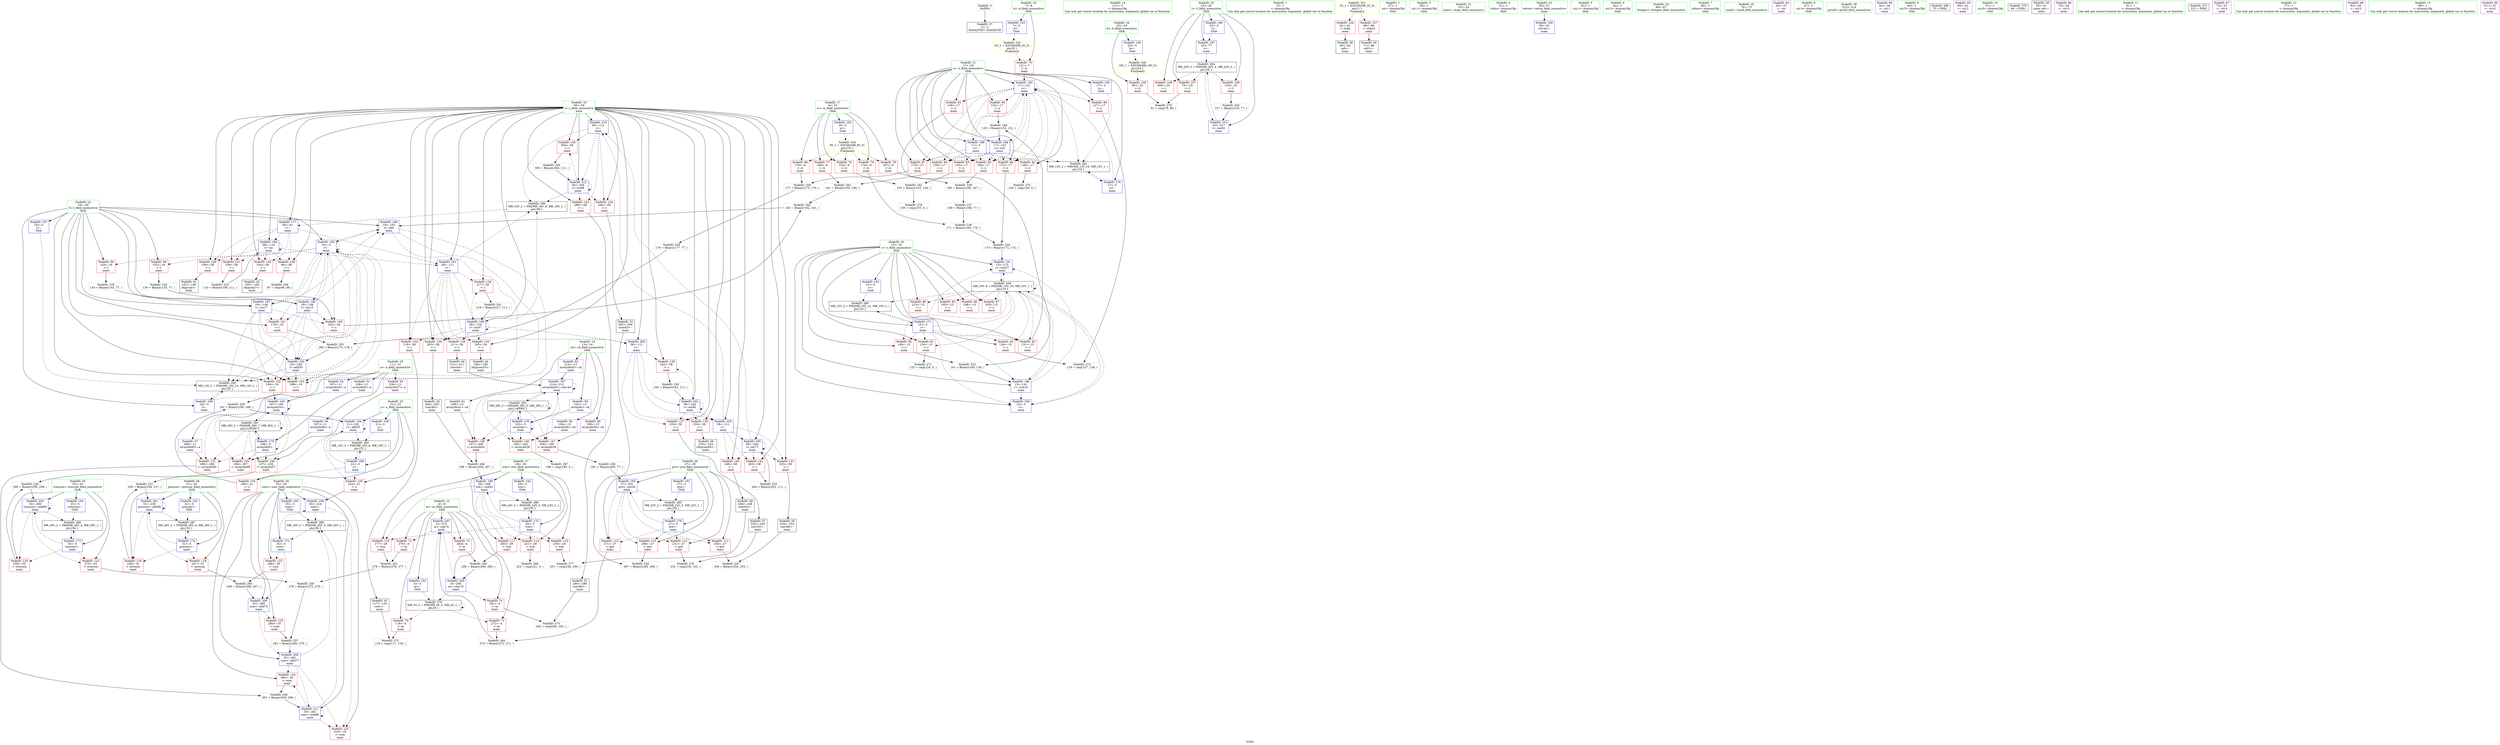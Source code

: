 digraph "SVFG" {
	label="SVFG";

	Node0x5568df59e910 [shape=record,color=grey,label="{NodeID: 0\nNullPtr}"];
	Node0x5568df59e910 -> Node0x5568df588a80[style=solid];
	Node0x5568df5befe0 [shape=record,color=grey,label="{NodeID: 263\n161 = Binary(159, 160, )\n}"];
	Node0x5568df5befe0 -> Node0x5568df5bee60[style=solid];
	Node0x5568df5b8480 [shape=record,color=blue,label="{NodeID: 180\n58\<--110\ni\<--inc\nmain\n}"];
	Node0x5568df5b8480 -> Node0x5568df5b57a0[style=dashed];
	Node0x5568df5b8480 -> Node0x5568df5b5870[style=dashed];
	Node0x5568df5b8480 -> Node0x5568df5b5940[style=dashed];
	Node0x5568df5b8480 -> Node0x5568df5b5a10[style=dashed];
	Node0x5568df5b8480 -> Node0x5568df5b8480[style=dashed];
	Node0x5568df5b8480 -> Node0x5568df5b8550[style=dashed];
	Node0x5568df5afb40 [shape=record,color=red,label="{NodeID: 97\n175\<--17\n\<--x\nmain\n}"];
	Node0x5568df5afb40 -> Node0x5568df5be860[style=solid];
	Node0x5568df586d10 [shape=record,color=green,label="{NodeID: 14\n111\<--1\n\<--dummyObj\nCan only get source location for instruction, argument, global var or function.}"];
	Node0x5568df5b4850 [shape=record,color=grey,label="{NodeID: 277\n251 = cmp(249, 250, )\n}"];
	Node0x5568df5b2f20 [shape=record,color=blue,label="{NodeID: 194\n21\<--191\ns\<--add35\nmain\n}"];
	Node0x5568df5b2f20 -> Node0x5568df5b00f0[style=dashed];
	Node0x5568df5b2f20 -> Node0x5568df5b01c0[style=dashed];
	Node0x5568df5b2f20 -> Node0x5568df5b2f20[style=dashed];
	Node0x5568df5b2f20 -> Node0x5568df5cd6f0[style=dashed];
	Node0x5568df5b06a0 [shape=record,color=red,label="{NodeID: 111\n255\<--27\n\<--pre\nmain\n}"];
	Node0x5568df5b06a0 -> Node0x5568df5bd7e0[style=solid];
	Node0x5568df584af0 [shape=record,color=green,label="{NodeID: 28\n31\<--32\npresum\<--presum_field_insensitive\nGlob }"];
	Node0x5568df584af0 -> Node0x5568df5b4f80[style=solid];
	Node0x5568df584af0 -> Node0x5568df5b5050[style=solid];
	Node0x5568df584af0 -> Node0x5568df5b7620[style=solid];
	Node0x5568df584af0 -> Node0x5568df5b7fa0[style=solid];
	Node0x5568df584af0 -> Node0x5568df5b34d0[style=solid];
	Node0x5568df5cfef0 [shape=record,color=black,label="{NodeID: 291\nMR_36V_2 = PHI(MR_36V_7, MR_36V_1, )\npts\{120000 \}\n}"];
	Node0x5568df5cfef0 -> Node0x5568df5b68b0[style=dashed];
	Node0x5568df5cfef0 -> Node0x5568df5b6980[style=dashed];
	Node0x5568df5cfef0 -> Node0x5568df5b6a50[style=dashed];
	Node0x5568df5cfef0 -> Node0x5568df5b83b0[style=dashed];
	Node0x5568df5cfef0 -> Node0x5568df5b2e50[style=dashed];
	Node0x5568df5cfef0 -> Node0x5568df5cfef0[style=dashed];
	Node0x5568df5b3a80 [shape=record,color=blue,label="{NodeID: 208\n35\<--281\nsum\<--add77\nmain\n}"];
	Node0x5568df5b3a80 -> Node0x5568df5b5460[style=dashed];
	Node0x5568df5b3a80 -> Node0x5568df5b5530[style=dashed];
	Node0x5568df5b3a80 -> Node0x5568df5b3cf0[style=dashed];
	Node0x5568df5b3a80 -> Node0x5568df5cf4f0[style=dashed];
	Node0x5568df5b5530 [shape=record,color=red,label="{NodeID: 125\n310\<--35\n\<--sum\nmain\n}"];
	Node0x5568df5af590 [shape=record,color=black,label="{NodeID: 42\n105\<--104\nidxprom7\<--\nmain\n}"];
	Node0x5568df5b6090 [shape=record,color=red,label="{NodeID: 139\n242\<--58\n\<--i\nmain\n}"];
	Node0x5568df5b6090 -> Node0x5568df5bdc60[style=solid];
	Node0x5568df5b0d00 [shape=record,color=purple,label="{NodeID: 56\n257\<--11\narrayidx68\<--a\nmain\n}"];
	Node0x5568df5b0d00 -> Node0x5568df5b6980[style=solid];
	Node0x5568df5bc760 [shape=record,color=grey,label="{NodeID: 236\n171 = Binary(169, 170, )\n}"];
	Node0x5568df5bc760 -> Node0x5568df5bc460[style=solid];
	Node0x5568df5b6c20 [shape=record,color=blue,label="{NodeID: 153\n7\<--5\nd\<--\nGlob }"];
	Node0x5568df5b6c20 -> Node0x5568df5ddb00[style=dashed];
	Node0x5568df5b1860 [shape=record,color=red,label="{NodeID: 70\n118\<--4\n\<--m\nmain\n}"];
	Node0x5568df5b1860 -> Node0x5568df5b40d0[style=solid];
	Node0x5568df5ddb00 [shape=record,color=yellow,style=double,label="{NodeID: 333\n6V_1 = ENCHI(MR_6V_0)\npts\{8 \}\nFun[main]}"];
	Node0x5568df5ddb00 -> Node0x5568df5b1c70[style=dashed];
	Node0x5568df5bdc60 [shape=record,color=grey,label="{NodeID: 250\n243 = Binary(242, 111, )\n}"];
	Node0x5568df5bdc60 -> Node0x5568df5b35a0[style=solid];
	Node0x5568df5b79f0 [shape=record,color=blue,label="{NodeID: 167\n25\<--77\nt\<--\nmain\n}"];
	Node0x5568df5b79f0 -> Node0x5568df5cdbf0[style=dashed];
	Node0x5568df5b23c0 [shape=record,color=red,label="{NodeID: 84\n140\<--15\n\<--r\nmain\n}"];
	Node0x5568df5b23c0 -> Node0x5568df5bc2e0[style=solid];
	Node0x5568df5a45b0 [shape=record,color=green,label="{NodeID: 1\n5\<--1\n\<--dummyObj\nCan only get source location for instruction, argument, global var or function.}"];
	Node0x5568df5bf160 [shape=record,color=grey,label="{NodeID: 264\n273 = Binary(272, 271, )\n}"];
	Node0x5568df5bf160 -> Node0x5568df5b39b0[style=solid];
	Node0x5568df5b8550 [shape=record,color=blue,label="{NodeID: 181\n58\<--111\ni\<--\nmain\n}"];
	Node0x5568df5b8550 -> Node0x5568df5b5ae0[style=dashed];
	Node0x5568df5b8550 -> Node0x5568df5b5bb0[style=dashed];
	Node0x5568df5b8550 -> Node0x5568df5b5c80[style=dashed];
	Node0x5568df5b8550 -> Node0x5568df5b5d50[style=dashed];
	Node0x5568df5b8550 -> Node0x5568df5b5e20[style=dashed];
	Node0x5568df5b8550 -> Node0x5568df5b3260[style=dashed];
	Node0x5568df5b8550 -> Node0x5568df5b3400[style=dashed];
	Node0x5568df5b8550 -> Node0x5568df5cf9f0[style=dashed];
	Node0x5568df5afc10 [shape=record,color=red,label="{NodeID: 98\n135\<--19\n\<--l\nmain\n}"];
	Node0x5568df5afc10 -> Node0x5568df5bd060[style=solid];
	Node0x5568df586e10 [shape=record,color=green,label="{NodeID: 15\n4\<--6\nm\<--m_field_insensitive\nGlob }"];
	Node0x5568df586e10 -> Node0x5568df5b1860[style=solid];
	Node0x5568df586e10 -> Node0x5568df5b1930[style=solid];
	Node0x5568df586e10 -> Node0x5568df5b1a00[style=solid];
	Node0x5568df586e10 -> Node0x5568df5b1ad0[style=solid];
	Node0x5568df586e10 -> Node0x5568df5b1ba0[style=solid];
	Node0x5568df586e10 -> Node0x5568df5b6b20[style=solid];
	Node0x5568df586e10 -> Node0x5568df5b39b0[style=solid];
	Node0x5568df586e10 -> Node0x5568df5b3b50[style=solid];
	Node0x5568df5b49d0 [shape=record,color=grey,label="{NodeID: 278\n156 = cmp(155, 5, )\n}"];
	Node0x5568df5b2ff0 [shape=record,color=blue,label="{NodeID: 195\n27\<--201\npre\<--sub39\nmain\n}"];
	Node0x5568df5b2ff0 -> Node0x5568df5b05d0[style=dashed];
	Node0x5568df5b2ff0 -> Node0x5568df5b06a0[style=dashed];
	Node0x5568df5b2ff0 -> Node0x5568df5b0770[style=dashed];
	Node0x5568df5b2ff0 -> Node0x5568df5b0840[style=dashed];
	Node0x5568df5b2ff0 -> Node0x5568df5ce0f0[style=dashed];
	Node0x5568df5b0770 [shape=record,color=red,label="{NodeID: 112\n271\<--27\n\<--pre\nmain\n}"];
	Node0x5568df5b0770 -> Node0x5568df5bf160[style=solid];
	Node0x5568df584bf0 [shape=record,color=green,label="{NodeID: 29\n33\<--34\ntrmsum\<--trmsum_field_insensitive\nGlob }"];
	Node0x5568df584bf0 -> Node0x5568df5b5120[style=solid];
	Node0x5568df584bf0 -> Node0x5568df5b51f0[style=solid];
	Node0x5568df584bf0 -> Node0x5568df5b7720[style=solid];
	Node0x5568df584bf0 -> Node0x5568df5b7ed0[style=solid];
	Node0x5568df584bf0 -> Node0x5568df5b3740[style=solid];
	Node0x5568df5d03f0 [shape=record,color=black,label="{NodeID: 292\nMR_38V_2 = PHI(MR_38V_5, MR_38V_1, )\npts\{140000 \}\n}"];
	Node0x5568df5d03f0 -> Node0x5568df5b6640[style=dashed];
	Node0x5568df5d03f0 -> Node0x5568df5b6710[style=dashed];
	Node0x5568df5d03f0 -> Node0x5568df5b67e0[style=dashed];
	Node0x5568df5d03f0 -> Node0x5568df5b82e0[style=dashed];
	Node0x5568df5d03f0 -> Node0x5568df5b3190[style=dashed];
	Node0x5568df5d03f0 -> Node0x5568df5d03f0[style=dashed];
	Node0x5568df5b3b50 [shape=record,color=blue,label="{NodeID: 209\n4\<--285\nm\<--rem78\nmain\n}"];
	Node0x5568df5b3b50 -> Node0x5568df5b1ba0[style=dashed];
	Node0x5568df5b3b50 -> Node0x5568df5cc700[style=dashed];
	Node0x5568df5b5600 [shape=record,color=red,label="{NodeID: 126\n62\<--41\n\<--stdin\nmain\n}"];
	Node0x5568df5b5600 -> Node0x5568df588c50[style=solid];
	Node0x5568df5af660 [shape=record,color=black,label="{NodeID: 43\n117\<--116\nconv\<--\nmain\n}"];
	Node0x5568df5af660 -> Node0x5568df5b40d0[style=solid];
	Node0x5568df5b6160 [shape=record,color=red,label="{NodeID: 140\n248\<--58\n\<--i\nmain\n}"];
	Node0x5568df5b6160 -> Node0x5568df587660[style=solid];
	Node0x5568df5b0dd0 [shape=record,color=purple,label="{NodeID: 57\n298\<--11\narrayidx85\<--a\nmain\n}"];
	Node0x5568df5b0dd0 -> Node0x5568df5b6a50[style=solid];
	Node0x5568df5bc8e0 [shape=record,color=grey,label="{NodeID: 237\n169 = Binary(168, 77, )\n}"];
	Node0x5568df5bc8e0 -> Node0x5568df5bc760[style=solid];
	Node0x5568df5b6d20 [shape=record,color=blue,label="{NodeID: 154\n9\<--5\nw\<--\nGlob }"];
	Node0x5568df5b6d20 -> Node0x5568df5ddbe0[style=dashed];
	Node0x5568df5b1930 [shape=record,color=red,label="{NodeID: 71\n272\<--4\n\<--m\nmain\n}"];
	Node0x5568df5b1930 -> Node0x5568df5bf160[style=solid];
	Node0x5568df5ddbe0 [shape=record,color=yellow,style=double,label="{NodeID: 334\n8V_1 = ENCHI(MR_8V_0)\npts\{10 \}\nFun[main]}"];
	Node0x5568df5ddbe0 -> Node0x5568df5b1d40[style=dashed];
	Node0x5568df5ddbe0 -> Node0x5568df5b1e10[style=dashed];
	Node0x5568df5ddbe0 -> Node0x5568df5b1ee0[style=dashed];
	Node0x5568df5ddbe0 -> Node0x5568df5b1fb0[style=dashed];
	Node0x5568df5ddbe0 -> Node0x5568df5b2080[style=dashed];
	Node0x5568df5bdde0 [shape=record,color=grey,label="{NodeID: 251\n239 = Binary(238, 237, )\n}"];
	Node0x5568df5bdde0 -> Node0x5568df5b34d0[style=solid];
	Node0x5568df5b7ac0 [shape=record,color=blue,label="{NodeID: 168\n21\<--5\ns\<--\nmain\n}"];
	Node0x5568df5b7ac0 -> Node0x5568df5b00f0[style=dashed];
	Node0x5568df5b7ac0 -> Node0x5568df5b01c0[style=dashed];
	Node0x5568df5b7ac0 -> Node0x5568df5b2f20[style=dashed];
	Node0x5568df5b7ac0 -> Node0x5568df5cd6f0[style=dashed];
	Node0x5568df5b2490 [shape=record,color=red,label="{NodeID: 85\n193\<--15\n\<--r\nmain\n}"];
	Node0x5568df5874a0 [shape=record,color=green,label="{NodeID: 2\n37\<--1\n.str\<--dummyObj\nGlob }"];
	Node0x5568df5bf2e0 [shape=record,color=grey,label="{NodeID: 265\n269 = Binary(268, 267, )\n}"];
	Node0x5568df5bf2e0 -> Node0x5568df5b38e0[style=solid];
	Node0x5568df5b8620 [shape=record,color=blue,label="{NodeID: 182\n17\<--121\nx\<--\nmain\n}"];
	Node0x5568df5b8620 -> Node0x5568df5b27d0[style=dashed];
	Node0x5568df5b8620 -> Node0x5568df5b28a0[style=dashed];
	Node0x5568df5b8620 -> Node0x5568df5b2970[style=dashed];
	Node0x5568df5b8620 -> Node0x5568df5b2a40[style=dashed];
	Node0x5568df5b8620 -> Node0x5568df5b2b10[style=dashed];
	Node0x5568df5b8620 -> Node0x5568df5b2be0[style=dashed];
	Node0x5568df5b8620 -> Node0x5568df5b2cb0[style=dashed];
	Node0x5568df5b8620 -> Node0x5568df5afa70[style=dashed];
	Node0x5568df5b8620 -> Node0x5568df5afb40[style=dashed];
	Node0x5568df5b8620 -> Node0x5568df5b8620[style=dashed];
	Node0x5568df5b8620 -> Node0x5568df5b87c0[style=dashed];
	Node0x5568df5b8620 -> Node0x5568df5b8b00[style=dashed];
	Node0x5568df5b8620 -> Node0x5568df5cccf0[style=dashed];
	Node0x5568df5afce0 [shape=record,color=red,label="{NodeID: 99\n143\<--19\n\<--l\nmain\n}"];
	Node0x5568df5afce0 -> Node0x5568df5bc5e0[style=solid];
	Node0x5568df584410 [shape=record,color=green,label="{NodeID: 16\n7\<--8\nd\<--d_field_insensitive\nGlob }"];
	Node0x5568df584410 -> Node0x5568df5b1c70[style=solid];
	Node0x5568df584410 -> Node0x5568df5b6c20[style=solid];
	Node0x5568df5cc700 [shape=record,color=black,label="{NodeID: 279\nMR_4V_2 = PHI(MR_4V_3, MR_4V_1, )\npts\{6 \}\n}"];
	Node0x5568df5cc700 -> Node0x5568df5b1860[style=dashed];
	Node0x5568df5cc700 -> Node0x5568df5b1930[style=dashed];
	Node0x5568df5cc700 -> Node0x5568df5b39b0[style=dashed];
	Node0x5568df5cc700 -> Node0x5568df5cc700[style=dashed];
	Node0x5568df5b30c0 [shape=record,color=blue,label="{NodeID: 196\n29\<--208\ntrm\<--sub42\nmain\n}"];
	Node0x5568df5b30c0 -> Node0x5568df5b0910[style=dashed];
	Node0x5568df5b30c0 -> Node0x5568df5b09e0[style=dashed];
	Node0x5568df5b30c0 -> Node0x5568df5b4de0[style=dashed];
	Node0x5568df5b30c0 -> Node0x5568df5b4eb0[style=dashed];
	Node0x5568df5b30c0 -> Node0x5568df5ce5f0[style=dashed];
	Node0x5568df5b0840 [shape=record,color=red,label="{NodeID: 113\n296\<--27\n\<--pre\nmain\n}"];
	Node0x5568df5b0840 -> Node0x5568df5bcd60[style=solid];
	Node0x5568df584cf0 [shape=record,color=green,label="{NodeID: 30\n35\<--36\nsum\<--sum_field_insensitive\nGlob }"];
	Node0x5568df584cf0 -> Node0x5568df5b52c0[style=solid];
	Node0x5568df584cf0 -> Node0x5568df5b5390[style=solid];
	Node0x5568df584cf0 -> Node0x5568df5b5460[style=solid];
	Node0x5568df584cf0 -> Node0x5568df5b5530[style=solid];
	Node0x5568df584cf0 -> Node0x5568df5b7820[style=solid];
	Node0x5568df584cf0 -> Node0x5568df5b7e00[style=solid];
	Node0x5568df584cf0 -> Node0x5568df5b3330[style=solid];
	Node0x5568df584cf0 -> Node0x5568df5b38e0[style=solid];
	Node0x5568df584cf0 -> Node0x5568df5b3a80[style=solid];
	Node0x5568df584cf0 -> Node0x5568df5b3cf0[style=solid];
	Node0x5568df5b3c20 [shape=record,color=blue,label="{NodeID: 210\n58\<--111\ni\<--\nmain\n}"];
	Node0x5568df5b3c20 -> Node0x5568df5b63d0[style=dashed];
	Node0x5568df5b3c20 -> Node0x5568df5b64a0[style=dashed];
	Node0x5568df5b3c20 -> Node0x5568df5b6570[style=dashed];
	Node0x5568df5b3c20 -> Node0x5568df5bae90[style=dashed];
	Node0x5568df5b3c20 -> Node0x5568df5cf9f0[style=dashed];
	Node0x5568df5b56d0 [shape=record,color=red,label="{NodeID: 127\n68\<--46\n\<--stdout\nmain\n}"];
	Node0x5568df5b56d0 -> Node0x5568df5af3f0[style=solid];
	Node0x5568df5af730 [shape=record,color=black,label="{NodeID: 44\n186\<--185\nidxprom33\<--\nmain\n}"];
	Node0x5568df5b6230 [shape=record,color=red,label="{NodeID: 141\n253\<--58\n\<--i\nmain\n}"];
	Node0x5568df5b6230 -> Node0x5568df587730[style=solid];
	Node0x5568df5b0ea0 [shape=record,color=purple,label="{NodeID: 58\n102\<--13\narrayidx\<--ck\nmain\n}"];
	Node0x5568df5b0ea0 -> Node0x5568df5b82e0[style=solid];
	Node0x5568df5bca60 [shape=record,color=grey,label="{NodeID: 238\n168 = Binary(166, 167, )\n}"];
	Node0x5568df5bca60 -> Node0x5568df5bc8e0[style=solid];
	Node0x5568df5b6e20 [shape=record,color=blue,label="{NodeID: 155\n15\<--5\nr\<--\nGlob }"];
	Node0x5568df5b6e20 -> Node0x5568df5cc7f0[style=dashed];
	Node0x5568df5b1a00 [shape=record,color=red,label="{NodeID: 72\n276\<--4\n\<--m\nmain\n}"];
	Node0x5568df5b1a00 -> Node0x5568df5bece0[style=solid];
	Node0x5568df5bdf60 [shape=record,color=grey,label="{NodeID: 252\n155 = Binary(153, 154, )\n}"];
	Node0x5568df5bdf60 -> Node0x5568df5b49d0[style=solid];
	Node0x5568df5b7b90 [shape=record,color=blue,label="{NodeID: 169\n19\<--5\nl\<--\nmain\n}"];
	Node0x5568df5b7b90 -> Node0x5568df5b86f0[style=dashed];
	Node0x5568df5b7b90 -> Node0x5568df5cd1f0[style=dashed];
	Node0x5568df5b2560 [shape=record,color=red,label="{NodeID: 86\n198\<--15\n\<--r\nmain\n}"];
	Node0x5568df587380 [shape=record,color=green,label="{NodeID: 3\n39\<--1\n.str.1\<--dummyObj\nGlob }"];
	Node0x5568df5bf460 [shape=record,color=grey,label="{NodeID: 266\n208 = Binary(204, 207, )\n}"];
	Node0x5568df5bf460 -> Node0x5568df5b30c0[style=solid];
	Node0x5568df5b86f0 [shape=record,color=blue,label="{NodeID: 183\n19\<--5\nl\<--\nmain\n}"];
	Node0x5568df5b86f0 -> Node0x5568df5afc10[style=dashed];
	Node0x5568df5b86f0 -> Node0x5568df5afce0[style=dashed];
	Node0x5568df5b86f0 -> Node0x5568df5afdb0[style=dashed];
	Node0x5568df5b86f0 -> Node0x5568df5afe80[style=dashed];
	Node0x5568df5b86f0 -> Node0x5568df5aff50[style=dashed];
	Node0x5568df5b86f0 -> Node0x5568df5b0020[style=dashed];
	Node0x5568df5b86f0 -> Node0x5568df5b86f0[style=dashed];
	Node0x5568df5b86f0 -> Node0x5568df5b8890[style=dashed];
	Node0x5568df5b86f0 -> Node0x5568df5b8a30[style=dashed];
	Node0x5568df5b86f0 -> Node0x5568df5b8ca0[style=dashed];
	Node0x5568df5b86f0 -> Node0x5568df5b2d80[style=dashed];
	Node0x5568df5b86f0 -> Node0x5568df5cd1f0[style=dashed];
	Node0x5568df5afdb0 [shape=record,color=red,label="{NodeID: 100\n162\<--19\n\<--l\nmain\n}"];
	Node0x5568df5afdb0 -> Node0x5568df5bee60[style=solid];
	Node0x5568df584510 [shape=record,color=green,label="{NodeID: 17\n9\<--10\nw\<--w_field_insensitive\nGlob }"];
	Node0x5568df584510 -> Node0x5568df5b1d40[style=solid];
	Node0x5568df584510 -> Node0x5568df5b1e10[style=solid];
	Node0x5568df584510 -> Node0x5568df5b1ee0[style=solid];
	Node0x5568df584510 -> Node0x5568df5b1fb0[style=solid];
	Node0x5568df584510 -> Node0x5568df5b2080[style=solid];
	Node0x5568df584510 -> Node0x5568df5b6d20[style=solid];
	Node0x5568df5cc7f0 [shape=record,color=black,label="{NodeID: 280\nMR_10V_2 = PHI(MR_10V_12, MR_10V_1, )\npts\{16 \}\n}"];
	Node0x5568df5cc7f0 -> Node0x5568df5b7d30[style=dashed];
	Node0x5568df5b3190 [shape=record,color=blue,label="{NodeID: 197\n214\<--212\narrayidx45\<--conv44\nmain\n}"];
	Node0x5568df5b3190 -> Node0x5568df5b6640[style=dashed];
	Node0x5568df5b3190 -> Node0x5568df5b6710[style=dashed];
	Node0x5568df5b3190 -> Node0x5568df5b67e0[style=dashed];
	Node0x5568df5b3190 -> Node0x5568df5b3190[style=dashed];
	Node0x5568df5b3190 -> Node0x5568df5d03f0[style=dashed];
	Node0x5568df5b0910 [shape=record,color=red,label="{NodeID: 114\n221\<--29\n\<--trm\nmain\n}"];
	Node0x5568df5b0910 -> Node0x5568df5bf760[style=solid];
	Node0x5568df584df0 [shape=record,color=green,label="{NodeID: 31\n53\<--54\nmain\<--main_field_insensitive\n}"];
	Node0x5568df5b3cf0 [shape=record,color=blue,label="{NodeID: 211\n35\<--301\nsum\<--add86\nmain\n}"];
	Node0x5568df5b3cf0 -> Node0x5568df5b5460[style=dashed];
	Node0x5568df5b3cf0 -> Node0x5568df5b5530[style=dashed];
	Node0x5568df5b3cf0 -> Node0x5568df5b3cf0[style=dashed];
	Node0x5568df5b3cf0 -> Node0x5568df5cf4f0[style=dashed];
	Node0x5568df5b57a0 [shape=record,color=red,label="{NodeID: 128\n96\<--58\n\<--i\nmain\n}"];
	Node0x5568df5b57a0 -> Node0x5568df5bf8e0[style=solid];
	Node0x5568df5af800 [shape=record,color=black,label="{NodeID: 45\n204\<--203\nconv40\<--\nmain\n}"];
	Node0x5568df5af800 -> Node0x5568df5bf460[style=solid];
	Node0x5568df5b6300 [shape=record,color=red,label="{NodeID: 142\n263\<--58\n\<--i\nmain\n}"];
	Node0x5568df5b6300 -> Node0x5568df5be0e0[style=solid];
	Node0x5568df5b0f70 [shape=record,color=purple,label="{NodeID: 59\n194\<--13\narrayidx36\<--ck\nmain\n}"];
	Node0x5568df5b0f70 -> Node0x5568df5b6640[style=solid];
	Node0x5568df5bcbe0 [shape=record,color=grey,label="{NodeID: 239\n191 = Binary(190, 189, )\n}"];
	Node0x5568df5bcbe0 -> Node0x5568df5b2f20[style=solid];
	Node0x5568df5b6f20 [shape=record,color=blue,label="{NodeID: 156\n17\<--5\nx\<--\nGlob }"];
	Node0x5568df5b6f20 -> Node0x5568df5cccf0[style=dashed];
	Node0x5568df5b1ad0 [shape=record,color=red,label="{NodeID: 73\n284\<--4\n\<--m\nmain\n}"];
	Node0x5568df5b1ad0 -> Node0x5568df5beb60[style=solid];
	Node0x5568df5be0e0 [shape=record,color=grey,label="{NodeID: 253\n264 = Binary(263, 111, )\n}"];
	Node0x5568df5be0e0 -> Node0x5568df5b3810[style=solid];
	Node0x5568df5b7c60 [shape=record,color=blue,label="{NodeID: 170\n17\<--5\nx\<--\nmain\n}"];
	Node0x5568df5b7c60 -> Node0x5568df5b8620[style=dashed];
	Node0x5568df5b7c60 -> Node0x5568df5cccf0[style=dashed];
	Node0x5568df5b2630 [shape=record,color=red,label="{NodeID: 87\n205\<--15\n\<--r\nmain\n}"];
	Node0x5568df586ac0 [shape=record,color=green,label="{NodeID: 4\n41\<--1\nstdin\<--dummyObj\nGlob }"];
	Node0x5568df5bf5e0 [shape=record,color=grey,label="{NodeID: 267\n196 = cmp(195, 5, )\n}"];
	Node0x5568df5b87c0 [shape=record,color=blue,label="{NodeID: 184\n17\<--133\nx\<--sub\nmain\n}"];
	Node0x5568df5b87c0 -> Node0x5568df5b2a40[style=dashed];
	Node0x5568df5b87c0 -> Node0x5568df5b2b10[style=dashed];
	Node0x5568df5b87c0 -> Node0x5568df5b2be0[style=dashed];
	Node0x5568df5b87c0 -> Node0x5568df5b2cb0[style=dashed];
	Node0x5568df5b87c0 -> Node0x5568df5afa70[style=dashed];
	Node0x5568df5b87c0 -> Node0x5568df5afb40[style=dashed];
	Node0x5568df5b87c0 -> Node0x5568df5b8620[style=dashed];
	Node0x5568df5b87c0 -> Node0x5568df5cccf0[style=dashed];
	Node0x5568df5afe80 [shape=record,color=red,label="{NodeID: 101\n179\<--19\n\<--l\nmain\n}"];
	Node0x5568df5afe80 -> Node0x5568df5be3e0[style=solid];
	Node0x5568df584610 [shape=record,color=green,label="{NodeID: 18\n11\<--12\na\<--a_field_insensitive\nGlob }"];
	Node0x5568df584610 -> Node0x5568df5b0a90[style=solid];
	Node0x5568df584610 -> Node0x5568df5b0b60[style=solid];
	Node0x5568df584610 -> Node0x5568df5b0c30[style=solid];
	Node0x5568df584610 -> Node0x5568df5b0d00[style=solid];
	Node0x5568df584610 -> Node0x5568df5b0dd0[style=solid];
	Node0x5568df5cccf0 [shape=record,color=black,label="{NodeID: 281\nMR_12V_2 = PHI(MR_12V_10, MR_12V_1, )\npts\{18 \}\n}"];
	Node0x5568df5cccf0 -> Node0x5568df5b7c60[style=dashed];
	Node0x5568df5b3260 [shape=record,color=blue,label="{NodeID: 198\n58\<--218\ni\<--inc47\nmain\n}"];
	Node0x5568df5b3260 -> Node0x5568df5b5ae0[style=dashed];
	Node0x5568df5b3260 -> Node0x5568df5b5bb0[style=dashed];
	Node0x5568df5b3260 -> Node0x5568df5b5c80[style=dashed];
	Node0x5568df5b3260 -> Node0x5568df5b5d50[style=dashed];
	Node0x5568df5b3260 -> Node0x5568df5b5e20[style=dashed];
	Node0x5568df5b3260 -> Node0x5568df5b3260[style=dashed];
	Node0x5568df5b3260 -> Node0x5568df5b3400[style=dashed];
	Node0x5568df5b3260 -> Node0x5568df5cf9f0[style=dashed];
	Node0x5568df5b09e0 [shape=record,color=red,label="{NodeID: 115\n250\<--29\n\<--trm\nmain\n}"];
	Node0x5568df5b09e0 -> Node0x5568df5b4850[style=solid];
	Node0x5568df588620 [shape=record,color=green,label="{NodeID: 32\n56\<--57\nretval\<--retval_field_insensitive\nmain\n}"];
	Node0x5568df588620 -> Node0x5568df5b7920[style=solid];
	Node0x5568df5bae90 [shape=record,color=blue,label="{NodeID: 212\n58\<--305\ni\<--inc88\nmain\n}"];
	Node0x5568df5bae90 -> Node0x5568df5b63d0[style=dashed];
	Node0x5568df5bae90 -> Node0x5568df5b64a0[style=dashed];
	Node0x5568df5bae90 -> Node0x5568df5b6570[style=dashed];
	Node0x5568df5bae90 -> Node0x5568df5bae90[style=dashed];
	Node0x5568df5bae90 -> Node0x5568df5cf9f0[style=dashed];
	Node0x5568df5b5870 [shape=record,color=red,label="{NodeID: 129\n100\<--58\n\<--i\nmain\n}"];
	Node0x5568df5b5870 -> Node0x5568df5af4c0[style=solid];
	Node0x5568df5af8d0 [shape=record,color=black,label="{NodeID: 46\n212\<--211\nconv44\<--\nmain\n}"];
	Node0x5568df5af8d0 -> Node0x5568df5b3190[style=solid];
	Node0x5568df5b63d0 [shape=record,color=red,label="{NodeID: 143\n289\<--58\n\<--i\nmain\n}"];
	Node0x5568df5b63d0 -> Node0x5568df587800[style=solid];
	Node0x5568df5b1040 [shape=record,color=purple,label="{NodeID: 60\n199\<--13\narrayidx38\<--ck\nmain\n}"];
	Node0x5568df5b1040 -> Node0x5568df5b6710[style=solid];
	Node0x5568df5bcd60 [shape=record,color=grey,label="{NodeID: 240\n297 = Binary(295, 296, )\n}"];
	Node0x5568df5b7020 [shape=record,color=blue,label="{NodeID: 157\n19\<--5\nl\<--\nGlob }"];
	Node0x5568df5b7020 -> Node0x5568df5cd1f0[style=dashed];
	Node0x5568df5b1ba0 [shape=record,color=red,label="{NodeID: 74\n291\<--4\n\<--m\nmain\n}"];
	Node0x5568df5b1ba0 -> Node0x5568df5b4250[style=solid];
	Node0x5568df5be260 [shape=record,color=grey,label="{NodeID: 254\n317 = Binary(316, 77, )\n}"];
	Node0x5568df5be260 -> Node0x5568df5baf60[style=solid];
	Node0x5568df5b7d30 [shape=record,color=blue,label="{NodeID: 171\n15\<--5\nr\<--\nmain\n}"];
	Node0x5568df5b7d30 -> Node0x5568df5b2150[style=dashed];
	Node0x5568df5b7d30 -> Node0x5568df5b2220[style=dashed];
	Node0x5568df5b7d30 -> Node0x5568df5b22f0[style=dashed];
	Node0x5568df5b7d30 -> Node0x5568df5b23c0[style=dashed];
	Node0x5568df5b7d30 -> Node0x5568df5b8960[style=dashed];
	Node0x5568df5b7d30 -> Node0x5568df5b8bd0[style=dashed];
	Node0x5568df5b7d30 -> Node0x5568df5b8d70[style=dashed];
	Node0x5568df5b7d30 -> Node0x5568df5cc7f0[style=dashed];
	Node0x5568df5b7d30 -> Node0x5568df5cc4e0[style=dashed];
	Node0x5568df5b2700 [shape=record,color=red,label="{NodeID: 88\n213\<--15\n\<--r\nmain\n}"];
	Node0x5568df5aeb10 [shape=record,color=green,label="{NodeID: 5\n42\<--1\n.str.2\<--dummyObj\nGlob }"];
	Node0x5568df5bf760 [shape=record,color=grey,label="{NodeID: 268\n222 = cmp(221, 5, )\n}"];
	Node0x5568df5b8890 [shape=record,color=blue,label="{NodeID: 185\n19\<--136\nl\<--inc15\nmain\n}"];
	Node0x5568df5b8890 -> Node0x5568df5afdb0[style=dashed];
	Node0x5568df5b8890 -> Node0x5568df5afe80[style=dashed];
	Node0x5568df5b8890 -> Node0x5568df5aff50[style=dashed];
	Node0x5568df5b8890 -> Node0x5568df5b0020[style=dashed];
	Node0x5568df5b8890 -> Node0x5568df5b86f0[style=dashed];
	Node0x5568df5b8890 -> Node0x5568df5b8ca0[style=dashed];
	Node0x5568df5b8890 -> Node0x5568df5b2d80[style=dashed];
	Node0x5568df5b8890 -> Node0x5568df5cd1f0[style=dashed];
	Node0x5568df5aff50 [shape=record,color=red,label="{NodeID: 102\n184\<--19\n\<--l\nmain\n}"];
	Node0x5568df5aff50 -> Node0x5568df5b2e50[style=solid];
	Node0x5568df584710 [shape=record,color=green,label="{NodeID: 19\n13\<--14\nck\<--ck_field_insensitive\nGlob }"];
	Node0x5568df584710 -> Node0x5568df5b0ea0[style=solid];
	Node0x5568df584710 -> Node0x5568df5b0f70[style=solid];
	Node0x5568df584710 -> Node0x5568df5b1040[style=solid];
	Node0x5568df584710 -> Node0x5568df5b1110[style=solid];
	Node0x5568df584710 -> Node0x5568df5b11e0[style=solid];
	Node0x5568df5cd1f0 [shape=record,color=black,label="{NodeID: 282\nMR_14V_2 = PHI(MR_14V_14, MR_14V_1, )\npts\{20 \}\n}"];
	Node0x5568df5cd1f0 -> Node0x5568df5b7b90[style=dashed];
	Node0x5568df5b3330 [shape=record,color=blue,label="{NodeID: 199\n35\<--224\nsum\<--\nmain\n}"];
	Node0x5568df5b3330 -> Node0x5568df5b5530[style=dashed];
	Node0x5568df5b3330 -> Node0x5568df5cf4f0[style=dashed];
	Node0x5568df5b4de0 [shape=record,color=red,label="{NodeID: 116\n277\<--29\n\<--trm\nmain\n}"];
	Node0x5568df5b4de0 -> Node0x5568df5bece0[style=solid];
	Node0x5568df5886b0 [shape=record,color=green,label="{NodeID: 33\n58\<--59\ni\<--i_field_insensitive\nmain\n}"];
	Node0x5568df5886b0 -> Node0x5568df5b57a0[style=solid];
	Node0x5568df5886b0 -> Node0x5568df5b5870[style=solid];
	Node0x5568df5886b0 -> Node0x5568df5b5940[style=solid];
	Node0x5568df5886b0 -> Node0x5568df5b5a10[style=solid];
	Node0x5568df5886b0 -> Node0x5568df5b5ae0[style=solid];
	Node0x5568df5886b0 -> Node0x5568df5b5bb0[style=solid];
	Node0x5568df5886b0 -> Node0x5568df5b5c80[style=solid];
	Node0x5568df5886b0 -> Node0x5568df5b5d50[style=solid];
	Node0x5568df5886b0 -> Node0x5568df5b5e20[style=solid];
	Node0x5568df5886b0 -> Node0x5568df5b5ef0[style=solid];
	Node0x5568df5886b0 -> Node0x5568df5b5fc0[style=solid];
	Node0x5568df5886b0 -> Node0x5568df5b6090[style=solid];
	Node0x5568df5886b0 -> Node0x5568df5b6160[style=solid];
	Node0x5568df5886b0 -> Node0x5568df5b6230[style=solid];
	Node0x5568df5886b0 -> Node0x5568df5b6300[style=solid];
	Node0x5568df5886b0 -> Node0x5568df5b63d0[style=solid];
	Node0x5568df5886b0 -> Node0x5568df5b64a0[style=solid];
	Node0x5568df5886b0 -> Node0x5568df5b6570[style=solid];
	Node0x5568df5886b0 -> Node0x5568df5b8210[style=solid];
	Node0x5568df5886b0 -> Node0x5568df5b8480[style=solid];
	Node0x5568df5886b0 -> Node0x5568df5b8550[style=solid];
	Node0x5568df5886b0 -> Node0x5568df5b3260[style=solid];
	Node0x5568df5886b0 -> Node0x5568df5b3400[style=solid];
	Node0x5568df5886b0 -> Node0x5568df5b35a0[style=solid];
	Node0x5568df5886b0 -> Node0x5568df5b3670[style=solid];
	Node0x5568df5886b0 -> Node0x5568df5b3810[style=solid];
	Node0x5568df5886b0 -> Node0x5568df5b3c20[style=solid];
	Node0x5568df5886b0 -> Node0x5568df5bae90[style=solid];
	Node0x5568df5baf60 [shape=record,color=blue,label="{NodeID: 213\n25\<--317\nt\<--inc93\nmain\n}"];
	Node0x5568df5baf60 -> Node0x5568df5cdbf0[style=dashed];
	Node0x5568df5b5940 [shape=record,color=red,label="{NodeID: 130\n104\<--58\n\<--i\nmain\n}"];
	Node0x5568df5b5940 -> Node0x5568df5af590[style=solid];
	Node0x5568df5af9a0 [shape=record,color=black,label="{NodeID: 47\n230\<--229\nconv53\<--\nmain\n}"];
	Node0x5568df5af9a0 -> Node0x5568df5b46d0[style=solid];
	Node0x5568df5b64a0 [shape=record,color=red,label="{NodeID: 144\n294\<--58\n\<--i\nmain\n}"];
	Node0x5568df5b64a0 -> Node0x5568df5878d0[style=solid];
	Node0x5568df5b1110 [shape=record,color=purple,label="{NodeID: 61\n206\<--13\narrayidx41\<--ck\nmain\n}"];
	Node0x5568df5b1110 -> Node0x5568df5b67e0[style=solid];
	Node0x5568df5bcee0 [shape=record,color=grey,label="{NodeID: 241\n218 = Binary(217, 111, )\n}"];
	Node0x5568df5bcee0 -> Node0x5568df5b3260[style=solid];
	Node0x5568df5b7120 [shape=record,color=blue,label="{NodeID: 158\n21\<--5\ns\<--\nGlob }"];
	Node0x5568df5b7120 -> Node0x5568df5cd6f0[style=dashed];
	Node0x5568df5b1c70 [shape=record,color=red,label="{NodeID: 75\n121\<--7\n\<--d\nmain\n}"];
	Node0x5568df5b1c70 -> Node0x5568df5b8620[style=solid];
	Node0x5568df5be3e0 [shape=record,color=grey,label="{NodeID: 255\n180 = Binary(179, 178, )\n}"];
	Node0x5568df5be3e0 -> Node0x5568df5b2d80[style=solid];
	Node0x5568df5b7e00 [shape=record,color=blue,label="{NodeID: 172\n35\<--5\nsum\<--\nmain\n}"];
	Node0x5568df5b7e00 -> Node0x5568df5b52c0[style=dashed];
	Node0x5568df5b7e00 -> Node0x5568df5b3330[style=dashed];
	Node0x5568df5b7e00 -> Node0x5568df5b38e0[style=dashed];
	Node0x5568df5b27d0 [shape=record,color=red,label="{NodeID: 89\n127\<--17\n\<--x\nmain\n}"];
	Node0x5568df5b27d0 -> Node0x5568df5b43d0[style=solid];
	Node0x5568df5aee10 [shape=record,color=green,label="{NodeID: 6\n44\<--1\n.str.3\<--dummyObj\nGlob }"];
	Node0x5568df5bf8e0 [shape=record,color=grey,label="{NodeID: 269\n97 = cmp(96, 98, )\n}"];
	Node0x5568df5b8960 [shape=record,color=blue,label="{NodeID: 186\n15\<--141\nr\<--sub16\nmain\n}"];
	Node0x5568df5b8960 -> Node0x5568df5b8bd0[style=dashed];
	Node0x5568df5b8960 -> Node0x5568df5b8d70[style=dashed];
	Node0x5568df5b8960 -> Node0x5568df5cc4e0[style=dashed];
	Node0x5568df5b0020 [shape=record,color=red,label="{NodeID: 103\n189\<--19\n\<--l\nmain\n}"];
	Node0x5568df5b0020 -> Node0x5568df5bcbe0[style=solid];
	Node0x5568df587cd0 [shape=record,color=green,label="{NodeID: 20\n15\<--16\nr\<--r_field_insensitive\nGlob }"];
	Node0x5568df587cd0 -> Node0x5568df5b2150[style=solid];
	Node0x5568df587cd0 -> Node0x5568df5b2220[style=solid];
	Node0x5568df587cd0 -> Node0x5568df5b22f0[style=solid];
	Node0x5568df587cd0 -> Node0x5568df5b23c0[style=solid];
	Node0x5568df587cd0 -> Node0x5568df5b2490[style=solid];
	Node0x5568df587cd0 -> Node0x5568df5b2560[style=solid];
	Node0x5568df587cd0 -> Node0x5568df5b2630[style=solid];
	Node0x5568df587cd0 -> Node0x5568df5b2700[style=solid];
	Node0x5568df587cd0 -> Node0x5568df5b6e20[style=solid];
	Node0x5568df587cd0 -> Node0x5568df5b7d30[style=solid];
	Node0x5568df587cd0 -> Node0x5568df5b8960[style=solid];
	Node0x5568df587cd0 -> Node0x5568df5b8bd0[style=solid];
	Node0x5568df587cd0 -> Node0x5568df5b8d70[style=solid];
	Node0x5568df5cd6f0 [shape=record,color=black,label="{NodeID: 283\nMR_16V_2 = PHI(MR_16V_6, MR_16V_1, )\npts\{22 \}\n}"];
	Node0x5568df5cd6f0 -> Node0x5568df5b7ac0[style=dashed];
	Node0x5568df5b3400 [shape=record,color=blue,label="{NodeID: 200\n58\<--111\ni\<--\nmain\n}"];
	Node0x5568df5b3400 -> Node0x5568df5b5ef0[style=dashed];
	Node0x5568df5b3400 -> Node0x5568df5b5fc0[style=dashed];
	Node0x5568df5b3400 -> Node0x5568df5b6090[style=dashed];
	Node0x5568df5b3400 -> Node0x5568df5b35a0[style=dashed];
	Node0x5568df5b3400 -> Node0x5568df5b3670[style=dashed];
	Node0x5568df5b4eb0 [shape=record,color=red,label="{NodeID: 117\n283\<--29\n\<--trm\nmain\n}"];
	Node0x5568df5b4eb0 -> Node0x5568df5beb60[style=solid];
	Node0x5568df588780 [shape=record,color=green,label="{NodeID: 34\n66\<--67\nfreopen\<--freopen_field_insensitive\n}"];
	Node0x5568df5b5a10 [shape=record,color=red,label="{NodeID: 131\n109\<--58\n\<--i\nmain\n}"];
	Node0x5568df5b5a10 -> Node0x5568df5bd1e0[style=solid];
	Node0x5568df587590 [shape=record,color=black,label="{NodeID: 48\n235\<--234\nidxprom56\<--\nmain\n}"];
	Node0x5568df5b6570 [shape=record,color=red,label="{NodeID: 145\n304\<--58\n\<--i\nmain\n}"];
	Node0x5568df5b6570 -> Node0x5568df5bd660[style=solid];
	Node0x5568df5b11e0 [shape=record,color=purple,label="{NodeID: 62\n214\<--13\narrayidx45\<--ck\nmain\n}"];
	Node0x5568df5b11e0 -> Node0x5568df5b3190[style=solid];
	Node0x5568df5bd060 [shape=record,color=grey,label="{NodeID: 242\n136 = Binary(135, 77, )\n}"];
	Node0x5568df5bd060 -> Node0x5568df5b8890[style=solid];
	Node0x5568df5b7220 [shape=record,color=blue,label="{NodeID: 159\n23\<--5\nk\<--\nGlob }"];
	Node0x5568df5b7220 -> Node0x5568df5de040[style=dashed];
	Node0x5568df5b1d40 [shape=record,color=red,label="{NodeID: 76\n154\<--9\n\<--w\nmain\n}"];
	Node0x5568df5b1d40 -> Node0x5568df5bdf60[style=solid];
	Node0x5568df5de040 [shape=record,color=yellow,style=double,label="{NodeID: 339\n18V_1 = ENCHI(MR_18V_0)\npts\{24 \}\nFun[main]}"];
	Node0x5568df5de040 -> Node0x5568df5b0290[style=dashed];
	Node0x5568df5be560 [shape=record,color=grey,label="{NodeID: 256\n178 = Binary(177, 77, )\n}"];
	Node0x5568df5be560 -> Node0x5568df5be3e0[style=solid];
	Node0x5568df5b7ed0 [shape=record,color=blue,label="{NodeID: 173\n33\<--5\ntrmsum\<--\nmain\n}"];
	Node0x5568df5b7ed0 -> Node0x5568df5b5120[style=dashed];
	Node0x5568df5b7ed0 -> Node0x5568df5b51f0[style=dashed];
	Node0x5568df5b7ed0 -> Node0x5568df5b3740[style=dashed];
	Node0x5568df5b7ed0 -> Node0x5568df5ceff0[style=dashed];
	Node0x5568df5b28a0 [shape=record,color=red,label="{NodeID: 90\n132\<--17\n\<--x\nmain\n}"];
	Node0x5568df5b28a0 -> Node0x5568df5bd960[style=solid];
	Node0x5568df5aeea0 [shape=record,color=green,label="{NodeID: 7\n46\<--1\nstdout\<--dummyObj\nGlob }"];
	Node0x5568df5b3dd0 [shape=record,color=grey,label="{NodeID: 270\n81 = cmp(79, 80, )\n}"];
	Node0x5568df5b8a30 [shape=record,color=blue,label="{NodeID: 187\n19\<--144\nl\<--inc17\nmain\n}"];
	Node0x5568df5b8a30 -> Node0x5568df5afdb0[style=dashed];
	Node0x5568df5b8a30 -> Node0x5568df5afe80[style=dashed];
	Node0x5568df5b8a30 -> Node0x5568df5aff50[style=dashed];
	Node0x5568df5b8a30 -> Node0x5568df5b0020[style=dashed];
	Node0x5568df5b8a30 -> Node0x5568df5b86f0[style=dashed];
	Node0x5568df5b8a30 -> Node0x5568df5b8ca0[style=dashed];
	Node0x5568df5b8a30 -> Node0x5568df5b2d80[style=dashed];
	Node0x5568df5b8a30 -> Node0x5568df5cd1f0[style=dashed];
	Node0x5568df5b00f0 [shape=record,color=red,label="{NodeID: 104\n190\<--21\n\<--s\nmain\n}"];
	Node0x5568df5b00f0 -> Node0x5568df5bcbe0[style=solid];
	Node0x5568df587dd0 [shape=record,color=green,label="{NodeID: 21\n17\<--18\nx\<--x_field_insensitive\nGlob }"];
	Node0x5568df587dd0 -> Node0x5568df5b27d0[style=solid];
	Node0x5568df587dd0 -> Node0x5568df5b28a0[style=solid];
	Node0x5568df587dd0 -> Node0x5568df5b2970[style=solid];
	Node0x5568df587dd0 -> Node0x5568df5b2a40[style=solid];
	Node0x5568df587dd0 -> Node0x5568df5b2b10[style=solid];
	Node0x5568df587dd0 -> Node0x5568df5b2be0[style=solid];
	Node0x5568df587dd0 -> Node0x5568df5b2cb0[style=solid];
	Node0x5568df587dd0 -> Node0x5568df5afa70[style=solid];
	Node0x5568df587dd0 -> Node0x5568df5afb40[style=solid];
	Node0x5568df587dd0 -> Node0x5568df5b6f20[style=solid];
	Node0x5568df587dd0 -> Node0x5568df5b7c60[style=solid];
	Node0x5568df587dd0 -> Node0x5568df5b8620[style=solid];
	Node0x5568df587dd0 -> Node0x5568df5b87c0[style=solid];
	Node0x5568df587dd0 -> Node0x5568df5b8b00[style=solid];
	Node0x5568df5cdbf0 [shape=record,color=black,label="{NodeID: 284\nMR_20V_3 = PHI(MR_20V_4, MR_20V_2, )\npts\{26 \}\n}"];
	Node0x5568df5cdbf0 -> Node0x5568df5b0360[style=dashed];
	Node0x5568df5cdbf0 -> Node0x5568df5b0430[style=dashed];
	Node0x5568df5cdbf0 -> Node0x5568df5b0500[style=dashed];
	Node0x5568df5cdbf0 -> Node0x5568df5baf60[style=dashed];
	Node0x5568df5b34d0 [shape=record,color=blue,label="{NodeID: 201\n31\<--239\npresum\<--add58\nmain\n}"];
	Node0x5568df5b34d0 -> Node0x5568df5b4f80[style=dashed];
	Node0x5568df5b34d0 -> Node0x5568df5b5050[style=dashed];
	Node0x5568df5b34d0 -> Node0x5568df5b34d0[style=dashed];
	Node0x5568df5b34d0 -> Node0x5568df5ceaf0[style=dashed];
	Node0x5568df5b4f80 [shape=record,color=red,label="{NodeID: 118\n238\<--31\n\<--presum\nmain\n}"];
	Node0x5568df5b4f80 -> Node0x5568df5bdde0[style=solid];
	Node0x5568df588880 [shape=record,color=green,label="{NodeID: 35\n74\<--75\nscanf\<--scanf_field_insensitive\n}"];
	Node0x5568df5b5ae0 [shape=record,color=red,label="{NodeID: 132\n116\<--58\n\<--i\nmain\n}"];
	Node0x5568df5b5ae0 -> Node0x5568df5af660[style=solid];
	Node0x5568df587660 [shape=record,color=black,label="{NodeID: 49\n249\<--248\nconv63\<--\nmain\n}"];
	Node0x5568df587660 -> Node0x5568df5b4850[style=solid];
	Node0x5568df5b6640 [shape=record,color=red,label="{NodeID: 146\n195\<--194\n\<--arrayidx36\nmain\n}"];
	Node0x5568df5b6640 -> Node0x5568df5bf5e0[style=solid];
	Node0x5568df5b12b0 [shape=record,color=purple,label="{NodeID: 63\n63\<--37\n\<--.str\nmain\n}"];
	Node0x5568df5bd1e0 [shape=record,color=grey,label="{NodeID: 243\n110 = Binary(109, 111, )\n}"];
	Node0x5568df5bd1e0 -> Node0x5568df5b8480[style=solid];
	Node0x5568df5b7320 [shape=record,color=blue,label="{NodeID: 160\n25\<--5\nt\<--\nGlob }"];
	Node0x5568df5b7320 -> Node0x5568df5b79f0[style=dashed];
	Node0x5568df5b1e10 [shape=record,color=red,label="{NodeID: 77\n160\<--9\n\<--w\nmain\n}"];
	Node0x5568df5b1e10 -> Node0x5568df5befe0[style=solid];
	Node0x5568df5be6e0 [shape=record,color=grey,label="{NodeID: 257\n281 = Binary(280, 279, )\n}"];
	Node0x5568df5be6e0 -> Node0x5568df5b3a80[style=solid];
	Node0x5568df5b7fa0 [shape=record,color=blue,label="{NodeID: 174\n31\<--5\npresum\<--\nmain\n}"];
	Node0x5568df5b7fa0 -> Node0x5568df5b4f80[style=dashed];
	Node0x5568df5b7fa0 -> Node0x5568df5b5050[style=dashed];
	Node0x5568df5b7fa0 -> Node0x5568df5b34d0[style=dashed];
	Node0x5568df5b7fa0 -> Node0x5568df5ceaf0[style=dashed];
	Node0x5568df5b2970 [shape=record,color=red,label="{NodeID: 91\n139\<--17\n\<--x\nmain\n}"];
	Node0x5568df5b2970 -> Node0x5568df5bc2e0[style=solid];
	Node0x5568df5aef30 [shape=record,color=green,label="{NodeID: 8\n47\<--1\n.str.4\<--dummyObj\nGlob }"];
	Node0x5568df5b3f50 [shape=record,color=grey,label="{NodeID: 271\n125 = cmp(124, 5, )\n}"];
	Node0x5568df5b8b00 [shape=record,color=blue,label="{NodeID: 188\n17\<--5\nx\<--\nmain\n}"];
	Node0x5568df5b8b00 -> Node0x5568df5b2a40[style=dashed];
	Node0x5568df5b8b00 -> Node0x5568df5b2b10[style=dashed];
	Node0x5568df5b8b00 -> Node0x5568df5b2be0[style=dashed];
	Node0x5568df5b8b00 -> Node0x5568df5b2cb0[style=dashed];
	Node0x5568df5b8b00 -> Node0x5568df5afa70[style=dashed];
	Node0x5568df5b8b00 -> Node0x5568df5afb40[style=dashed];
	Node0x5568df5b8b00 -> Node0x5568df5b8620[style=dashed];
	Node0x5568df5b8b00 -> Node0x5568df5cccf0[style=dashed];
	Node0x5568df5b01c0 [shape=record,color=red,label="{NodeID: 105\n224\<--21\n\<--s\nmain\n}"];
	Node0x5568df5b01c0 -> Node0x5568df5b3330[style=solid];
	Node0x5568df587ed0 [shape=record,color=green,label="{NodeID: 22\n19\<--20\nl\<--l_field_insensitive\nGlob }"];
	Node0x5568df587ed0 -> Node0x5568df5afc10[style=solid];
	Node0x5568df587ed0 -> Node0x5568df5afce0[style=solid];
	Node0x5568df587ed0 -> Node0x5568df5afdb0[style=solid];
	Node0x5568df587ed0 -> Node0x5568df5afe80[style=solid];
	Node0x5568df587ed0 -> Node0x5568df5aff50[style=solid];
	Node0x5568df587ed0 -> Node0x5568df5b0020[style=solid];
	Node0x5568df587ed0 -> Node0x5568df5b7020[style=solid];
	Node0x5568df587ed0 -> Node0x5568df5b7b90[style=solid];
	Node0x5568df587ed0 -> Node0x5568df5b86f0[style=solid];
	Node0x5568df587ed0 -> Node0x5568df5b8890[style=solid];
	Node0x5568df587ed0 -> Node0x5568df5b8a30[style=solid];
	Node0x5568df587ed0 -> Node0x5568df5b8ca0[style=solid];
	Node0x5568df587ed0 -> Node0x5568df5b2d80[style=solid];
	Node0x5568df5ce0f0 [shape=record,color=black,label="{NodeID: 285\nMR_22V_2 = PHI(MR_22V_5, MR_22V_1, )\npts\{28 \}\n}"];
	Node0x5568df5ce0f0 -> Node0x5568df5b8140[style=dashed];
	Node0x5568df5b35a0 [shape=record,color=blue,label="{NodeID: 202\n58\<--243\ni\<--inc60\nmain\n}"];
	Node0x5568df5b35a0 -> Node0x5568df5b5ef0[style=dashed];
	Node0x5568df5b35a0 -> Node0x5568df5b5fc0[style=dashed];
	Node0x5568df5b35a0 -> Node0x5568df5b6090[style=dashed];
	Node0x5568df5b35a0 -> Node0x5568df5b35a0[style=dashed];
	Node0x5568df5b35a0 -> Node0x5568df5b3670[style=dashed];
	Node0x5568df5b5050 [shape=record,color=red,label="{NodeID: 119\n267\<--31\n\<--presum\nmain\n}"];
	Node0x5568df5b5050 -> Node0x5568df5bf2e0[style=solid];
	Node0x5568df588980 [shape=record,color=green,label="{NodeID: 36\n313\<--314\nprintf\<--printf_field_insensitive\n}"];
	Node0x5568df5b5bb0 [shape=record,color=red,label="{NodeID: 133\n185\<--58\n\<--i\nmain\n}"];
	Node0x5568df5b5bb0 -> Node0x5568df5af730[style=solid];
	Node0x5568df587730 [shape=record,color=black,label="{NodeID: 50\n254\<--253\nconv66\<--\nmain\n}"];
	Node0x5568df587730 -> Node0x5568df5bd7e0[style=solid];
	Node0x5568df5b6710 [shape=record,color=red,label="{NodeID: 147\n200\<--199\n\<--arrayidx38\nmain\n}"];
	Node0x5568df5b6710 -> Node0x5568df5bd4e0[style=solid];
	Node0x5568df5b1380 [shape=record,color=purple,label="{NodeID: 64\n64\<--39\n\<--.str.1\nmain\n}"];
	Node0x5568df5bd360 [shape=record,color=grey,label="{NodeID: 244\n260 = Binary(259, 258, )\n}"];
	Node0x5568df5bd360 -> Node0x5568df5b3740[style=solid];
	Node0x5568df5b7420 [shape=record,color=blue,label="{NodeID: 161\n27\<--5\npre\<--\nGlob }"];
	Node0x5568df5b7420 -> Node0x5568df5ce0f0[style=dashed];
	Node0x5568df5b1ee0 [shape=record,color=red,label="{NodeID: 78\n167\<--9\n\<--w\nmain\n}"];
	Node0x5568df5b1ee0 -> Node0x5568df5bca60[style=solid];
	Node0x5568df5be860 [shape=record,color=grey,label="{NodeID: 258\n177 = Binary(175, 176, )\n}"];
	Node0x5568df5be860 -> Node0x5568df5be560[style=solid];
	Node0x5568df5b8070 [shape=record,color=blue,label="{NodeID: 175\n29\<--5\ntrm\<--\nmain\n}"];
	Node0x5568df5b8070 -> Node0x5568df5b0910[style=dashed];
	Node0x5568df5b8070 -> Node0x5568df5b09e0[style=dashed];
	Node0x5568df5b8070 -> Node0x5568df5b4de0[style=dashed];
	Node0x5568df5b8070 -> Node0x5568df5b4eb0[style=dashed];
	Node0x5568df5b8070 -> Node0x5568df5b30c0[style=dashed];
	Node0x5568df5b8070 -> Node0x5568df5ce5f0[style=dashed];
	Node0x5568df5b2a40 [shape=record,color=red,label="{NodeID: 92\n149\<--17\n\<--x\nmain\n}"];
	Node0x5568df5b2a40 -> Node0x5568df5b4550[style=solid];
	Node0x5568df5aefc0 [shape=record,color=green,label="{NodeID: 9\n49\<--1\n.str.5\<--dummyObj\nGlob }"];
	Node0x5568df5b40d0 [shape=record,color=grey,label="{NodeID: 272\n119 = cmp(117, 118, )\n}"];
	Node0x5568df5b8bd0 [shape=record,color=blue,label="{NodeID: 189\n15\<--5\nr\<--\nmain\n}"];
	Node0x5568df5b8bd0 -> Node0x5568df5cc4e0[style=dashed];
	Node0x5568df5b0290 [shape=record,color=red,label="{NodeID: 106\n80\<--23\n\<--k\nmain\n}"];
	Node0x5568df5b0290 -> Node0x5568df5b3dd0[style=solid];
	Node0x5568df587fd0 [shape=record,color=green,label="{NodeID: 23\n21\<--22\ns\<--s_field_insensitive\nGlob }"];
	Node0x5568df587fd0 -> Node0x5568df5b00f0[style=solid];
	Node0x5568df587fd0 -> Node0x5568df5b01c0[style=solid];
	Node0x5568df587fd0 -> Node0x5568df5b7120[style=solid];
	Node0x5568df587fd0 -> Node0x5568df5b7ac0[style=solid];
	Node0x5568df587fd0 -> Node0x5568df5b2f20[style=solid];
	Node0x5568df5f2d60 [shape=record,color=black,label="{NodeID: 369\n73 = PHI()\n}"];
	Node0x5568df5ce5f0 [shape=record,color=black,label="{NodeID: 286\nMR_24V_2 = PHI(MR_24V_5, MR_24V_1, )\npts\{30 \}\n}"];
	Node0x5568df5ce5f0 -> Node0x5568df5b8070[style=dashed];
	Node0x5568df5b3670 [shape=record,color=blue,label="{NodeID: 203\n58\<--111\ni\<--\nmain\n}"];
	Node0x5568df5b3670 -> Node0x5568df5b6160[style=dashed];
	Node0x5568df5b3670 -> Node0x5568df5b6230[style=dashed];
	Node0x5568df5b3670 -> Node0x5568df5b6300[style=dashed];
	Node0x5568df5b3670 -> Node0x5568df5b3810[style=dashed];
	Node0x5568df5b3670 -> Node0x5568df5b3c20[style=dashed];
	Node0x5568df5b5120 [shape=record,color=red,label="{NodeID: 120\n259\<--33\n\<--trmsum\nmain\n}"];
	Node0x5568df5b5120 -> Node0x5568df5bd360[style=solid];
	Node0x5568df588a80 [shape=record,color=black,label="{NodeID: 37\n2\<--3\ndummyVal\<--dummyVal\n}"];
	Node0x5568df5b5c80 [shape=record,color=red,label="{NodeID: 134\n203\<--58\n\<--i\nmain\n}"];
	Node0x5568df5b5c80 -> Node0x5568df5af800[style=solid];
	Node0x5568df587800 [shape=record,color=black,label="{NodeID: 51\n290\<--289\nconv80\<--\nmain\n}"];
	Node0x5568df587800 -> Node0x5568df5b4250[style=solid];
	Node0x5568df5b67e0 [shape=record,color=red,label="{NodeID: 148\n207\<--206\n\<--arrayidx41\nmain\n}"];
	Node0x5568df5b67e0 -> Node0x5568df5bf460[style=solid];
	Node0x5568df5b1450 [shape=record,color=purple,label="{NodeID: 65\n69\<--42\n\<--.str.2\nmain\n}"];
	Node0x5568df5bd4e0 [shape=record,color=grey,label="{NodeID: 245\n201 = Binary(200, 77, )\n}"];
	Node0x5568df5bd4e0 -> Node0x5568df5b2ff0[style=solid];
	Node0x5568df5b7520 [shape=record,color=blue,label="{NodeID: 162\n29\<--5\ntrm\<--\nGlob }"];
	Node0x5568df5b7520 -> Node0x5568df5ce5f0[style=dashed];
	Node0x5568df5b1fb0 [shape=record,color=red,label="{NodeID: 79\n170\<--9\n\<--w\nmain\n}"];
	Node0x5568df5b1fb0 -> Node0x5568df5bc760[style=solid];
	Node0x5568df5be9e0 [shape=record,color=grey,label="{NodeID: 259\n279 = Binary(275, 278, )\n}"];
	Node0x5568df5be9e0 -> Node0x5568df5be6e0[style=solid];
	Node0x5568df5b8140 [shape=record,color=blue,label="{NodeID: 176\n27\<--5\npre\<--\nmain\n}"];
	Node0x5568df5b8140 -> Node0x5568df5b05d0[style=dashed];
	Node0x5568df5b8140 -> Node0x5568df5b06a0[style=dashed];
	Node0x5568df5b8140 -> Node0x5568df5b0770[style=dashed];
	Node0x5568df5b8140 -> Node0x5568df5b0840[style=dashed];
	Node0x5568df5b8140 -> Node0x5568df5b2ff0[style=dashed];
	Node0x5568df5b8140 -> Node0x5568df5ce0f0[style=dashed];
	Node0x5568df5b2b10 [shape=record,color=red,label="{NodeID: 93\n153\<--17\n\<--x\nmain\n}"];
	Node0x5568df5b2b10 -> Node0x5568df5bdf60[style=solid];
	Node0x5568df587a70 [shape=record,color=green,label="{NodeID: 10\n51\<--1\n.str.6\<--dummyObj\nGlob }"];
	Node0x5568df5b4250 [shape=record,color=grey,label="{NodeID: 273\n292 = cmp(290, 291, )\n}"];
	Node0x5568df5b8ca0 [shape=record,color=blue,label="{NodeID: 190\n19\<--163\nl\<--add\nmain\n}"];
	Node0x5568df5b8ca0 -> Node0x5568df5aff50[style=dashed];
	Node0x5568df5b8ca0 -> Node0x5568df5b0020[style=dashed];
	Node0x5568df5b8ca0 -> Node0x5568df5b86f0[style=dashed];
	Node0x5568df5b8ca0 -> Node0x5568df5cd1f0[style=dashed];
	Node0x5568df5b0360 [shape=record,color=red,label="{NodeID: 107\n79\<--25\n\<--t\nmain\n}"];
	Node0x5568df5b0360 -> Node0x5568df5b3dd0[style=solid];
	Node0x5568df5880d0 [shape=record,color=green,label="{NodeID: 24\n23\<--24\nk\<--k_field_insensitive\nGlob }"];
	Node0x5568df5880d0 -> Node0x5568df5b0290[style=solid];
	Node0x5568df5880d0 -> Node0x5568df5b7220[style=solid];
	Node0x5568df5f2e60 [shape=record,color=black,label="{NodeID: 370\n84 = PHI()\n}"];
	Node0x5568df5ceaf0 [shape=record,color=black,label="{NodeID: 287\nMR_26V_2 = PHI(MR_26V_4, MR_26V_1, )\npts\{32 \}\n}"];
	Node0x5568df5ceaf0 -> Node0x5568df5b7fa0[style=dashed];
	Node0x5568df5b3740 [shape=record,color=blue,label="{NodeID: 204\n33\<--260\ntrmsum\<--add69\nmain\n}"];
	Node0x5568df5b3740 -> Node0x5568df5b5120[style=dashed];
	Node0x5568df5b3740 -> Node0x5568df5b51f0[style=dashed];
	Node0x5568df5b3740 -> Node0x5568df5b3740[style=dashed];
	Node0x5568df5b3740 -> Node0x5568df5ceff0[style=dashed];
	Node0x5568df5b51f0 [shape=record,color=red,label="{NodeID: 121\n275\<--33\n\<--trmsum\nmain\n}"];
	Node0x5568df5b51f0 -> Node0x5568df5be9e0[style=solid];
	Node0x5568df588b80 [shape=record,color=black,label="{NodeID: 38\n55\<--61\nmain_ret\<--\nmain\n}"];
	Node0x5568df5b5d50 [shape=record,color=red,label="{NodeID: 135\n211\<--58\n\<--i\nmain\n}"];
	Node0x5568df5b5d50 -> Node0x5568df5af8d0[style=solid];
	Node0x5568df5878d0 [shape=record,color=black,label="{NodeID: 52\n295\<--294\nconv83\<--\nmain\n}"];
	Node0x5568df5878d0 -> Node0x5568df5bcd60[style=solid];
	Node0x5568df5b68b0 [shape=record,color=red,label="{NodeID: 149\n237\<--236\n\<--arrayidx57\nmain\n}"];
	Node0x5568df5b68b0 -> Node0x5568df5bdde0[style=solid];
	Node0x5568df5b1520 [shape=record,color=purple,label="{NodeID: 66\n70\<--44\n\<--.str.3\nmain\n}"];
	Node0x5568df5cc4e0 [shape=record,color=black,label="{NodeID: 329\nMR_10V_8 = PHI(MR_10V_10, MR_10V_7, )\npts\{16 \}\n}"];
	Node0x5568df5cc4e0 -> Node0x5568df5b2150[style=dashed];
	Node0x5568df5cc4e0 -> Node0x5568df5b2220[style=dashed];
	Node0x5568df5cc4e0 -> Node0x5568df5b22f0[style=dashed];
	Node0x5568df5cc4e0 -> Node0x5568df5b23c0[style=dashed];
	Node0x5568df5cc4e0 -> Node0x5568df5b2490[style=dashed];
	Node0x5568df5cc4e0 -> Node0x5568df5b2560[style=dashed];
	Node0x5568df5cc4e0 -> Node0x5568df5b2630[style=dashed];
	Node0x5568df5cc4e0 -> Node0x5568df5b2700[style=dashed];
	Node0x5568df5cc4e0 -> Node0x5568df5b8960[style=dashed];
	Node0x5568df5cc4e0 -> Node0x5568df5b8bd0[style=dashed];
	Node0x5568df5cc4e0 -> Node0x5568df5b8d70[style=dashed];
	Node0x5568df5cc4e0 -> Node0x5568df5cc7f0[style=dashed];
	Node0x5568df5cc4e0 -> Node0x5568df5cc4e0[style=dashed];
	Node0x5568df5bd660 [shape=record,color=grey,label="{NodeID: 246\n305 = Binary(304, 111, )\n}"];
	Node0x5568df5bd660 -> Node0x5568df5bae90[style=solid];
	Node0x5568df5b7620 [shape=record,color=blue,label="{NodeID: 163\n31\<--5\npresum\<--\nGlob }"];
	Node0x5568df5b7620 -> Node0x5568df5ceaf0[style=dashed];
	Node0x5568df5b2080 [shape=record,color=red,label="{NodeID: 80\n176\<--9\n\<--w\nmain\n}"];
	Node0x5568df5b2080 -> Node0x5568df5be860[style=solid];
	Node0x5568df5beb60 [shape=record,color=grey,label="{NodeID: 260\n285 = Binary(284, 283, )\n}"];
	Node0x5568df5beb60 -> Node0x5568df5b3b50[style=solid];
	Node0x5568df5b8210 [shape=record,color=blue,label="{NodeID: 177\n58\<--61\ni\<--\nmain\n}"];
	Node0x5568df5b8210 -> Node0x5568df5b57a0[style=dashed];
	Node0x5568df5b8210 -> Node0x5568df5b5870[style=dashed];
	Node0x5568df5b8210 -> Node0x5568df5b5940[style=dashed];
	Node0x5568df5b8210 -> Node0x5568df5b5a10[style=dashed];
	Node0x5568df5b8210 -> Node0x5568df5b8480[style=dashed];
	Node0x5568df5b8210 -> Node0x5568df5b8550[style=dashed];
	Node0x5568df5b2be0 [shape=record,color=red,label="{NodeID: 94\n159\<--17\n\<--x\nmain\n}"];
	Node0x5568df5b2be0 -> Node0x5568df5befe0[style=solid];
	Node0x5568df587b40 [shape=record,color=green,label="{NodeID: 11\n61\<--1\n\<--dummyObj\nCan only get source location for instruction, argument, global var or function.}"];
	Node0x5568df5b43d0 [shape=record,color=grey,label="{NodeID: 274\n129 = cmp(127, 128, )\n}"];
	Node0x5568df5b8d70 [shape=record,color=blue,label="{NodeID: 191\n15\<--173\nr\<--sub27\nmain\n}"];
	Node0x5568df5b8d70 -> Node0x5568df5cc4e0[style=dashed];
	Node0x5568df5b0430 [shape=record,color=red,label="{NodeID: 108\n309\<--25\n\<--t\nmain\n}"];
	Node0x5568df584830 [shape=record,color=green,label="{NodeID: 25\n25\<--26\nt\<--t_field_insensitive\nGlob }"];
	Node0x5568df584830 -> Node0x5568df5b0360[style=solid];
	Node0x5568df584830 -> Node0x5568df5b0430[style=solid];
	Node0x5568df584830 -> Node0x5568df5b0500[style=solid];
	Node0x5568df584830 -> Node0x5568df5b7320[style=solid];
	Node0x5568df584830 -> Node0x5568df5b79f0[style=solid];
	Node0x5568df584830 -> Node0x5568df5baf60[style=solid];
	Node0x5568df5f2f60 [shape=record,color=black,label="{NodeID: 371\n312 = PHI()\n}"];
	Node0x5568df5ceff0 [shape=record,color=black,label="{NodeID: 288\nMR_28V_2 = PHI(MR_28V_4, MR_28V_1, )\npts\{34 \}\n}"];
	Node0x5568df5ceff0 -> Node0x5568df5b7ed0[style=dashed];
	Node0x5568df5b3810 [shape=record,color=blue,label="{NodeID: 205\n58\<--264\ni\<--inc71\nmain\n}"];
	Node0x5568df5b3810 -> Node0x5568df5b6160[style=dashed];
	Node0x5568df5b3810 -> Node0x5568df5b6230[style=dashed];
	Node0x5568df5b3810 -> Node0x5568df5b6300[style=dashed];
	Node0x5568df5b3810 -> Node0x5568df5b3810[style=dashed];
	Node0x5568df5b3810 -> Node0x5568df5b3c20[style=dashed];
	Node0x5568df5b52c0 [shape=record,color=red,label="{NodeID: 122\n268\<--35\n\<--sum\nmain\n}"];
	Node0x5568df5b52c0 -> Node0x5568df5bf2e0[style=solid];
	Node0x5568df588c50 [shape=record,color=black,label="{NodeID: 39\n65\<--62\ncall\<--\nmain\n}"];
	Node0x5568df5b5e20 [shape=record,color=red,label="{NodeID: 136\n217\<--58\n\<--i\nmain\n}"];
	Node0x5568df5b5e20 -> Node0x5568df5bcee0[style=solid];
	Node0x5568df5b0a90 [shape=record,color=purple,label="{NodeID: 53\n106\<--11\narrayidx8\<--a\nmain\n}"];
	Node0x5568df5b0a90 -> Node0x5568df5b83b0[style=solid];
	Node0x5568df5bc2e0 [shape=record,color=grey,label="{NodeID: 233\n141 = Binary(140, 139, )\n}"];
	Node0x5568df5bc2e0 -> Node0x5568df5b8960[style=solid];
	Node0x5568df5b6980 [shape=record,color=red,label="{NodeID: 150\n258\<--257\n\<--arrayidx68\nmain\n}"];
	Node0x5568df5b6980 -> Node0x5568df5bd360[style=solid];
	Node0x5568df5b15f0 [shape=record,color=purple,label="{NodeID: 67\n72\<--47\n\<--.str.4\nmain\n}"];
	Node0x5568df5bd7e0 [shape=record,color=grey,label="{NodeID: 247\n256 = Binary(254, 255, )\n}"];
	Node0x5568df5b7720 [shape=record,color=blue,label="{NodeID: 164\n33\<--5\ntrmsum\<--\nGlob }"];
	Node0x5568df5b7720 -> Node0x5568df5ceff0[style=dashed];
	Node0x5568df5b2150 [shape=record,color=red,label="{NodeID: 81\n124\<--15\n\<--r\nmain\n}"];
	Node0x5568df5b2150 -> Node0x5568df5b3f50[style=solid];
	Node0x5568df5bece0 [shape=record,color=grey,label="{NodeID: 261\n278 = Binary(276, 277, )\n}"];
	Node0x5568df5bece0 -> Node0x5568df5be9e0[style=solid];
	Node0x5568df5b82e0 [shape=record,color=blue,label="{NodeID: 178\n102\<--5\narrayidx\<--\nmain\n}"];
	Node0x5568df5b82e0 -> Node0x5568df5b6640[style=dashed];
	Node0x5568df5b82e0 -> Node0x5568df5b6710[style=dashed];
	Node0x5568df5b82e0 -> Node0x5568df5b67e0[style=dashed];
	Node0x5568df5b82e0 -> Node0x5568df5b82e0[style=dashed];
	Node0x5568df5b82e0 -> Node0x5568df5b3190[style=dashed];
	Node0x5568df5b82e0 -> Node0x5568df5d03f0[style=dashed];
	Node0x5568df5b2cb0 [shape=record,color=red,label="{NodeID: 95\n166\<--17\n\<--x\nmain\n}"];
	Node0x5568df5b2cb0 -> Node0x5568df5bca60[style=solid];
	Node0x5568df587c10 [shape=record,color=green,label="{NodeID: 12\n77\<--1\n\<--dummyObj\nCan only get source location for instruction, argument, global var or function.}"];
	Node0x5568df5b4550 [shape=record,color=grey,label="{NodeID: 275\n150 = cmp(149, 5, )\n}"];
	Node0x5568df5b2d80 [shape=record,color=blue,label="{NodeID: 192\n19\<--180\nl\<--add30\nmain\n}"];
	Node0x5568df5b2d80 -> Node0x5568df5aff50[style=dashed];
	Node0x5568df5b2d80 -> Node0x5568df5b0020[style=dashed];
	Node0x5568df5b2d80 -> Node0x5568df5b86f0[style=dashed];
	Node0x5568df5b2d80 -> Node0x5568df5cd1f0[style=dashed];
	Node0x5568df5b0500 [shape=record,color=red,label="{NodeID: 109\n316\<--25\n\<--t\nmain\n}"];
	Node0x5568df5b0500 -> Node0x5568df5be260[style=solid];
	Node0x5568df5848f0 [shape=record,color=green,label="{NodeID: 26\n27\<--28\npre\<--pre_field_insensitive\nGlob }"];
	Node0x5568df5848f0 -> Node0x5568df5b05d0[style=solid];
	Node0x5568df5848f0 -> Node0x5568df5b06a0[style=solid];
	Node0x5568df5848f0 -> Node0x5568df5b0770[style=solid];
	Node0x5568df5848f0 -> Node0x5568df5b0840[style=solid];
	Node0x5568df5848f0 -> Node0x5568df5b7420[style=solid];
	Node0x5568df5848f0 -> Node0x5568df5b8140[style=solid];
	Node0x5568df5848f0 -> Node0x5568df5b2ff0[style=solid];
	Node0x5568df5cf4f0 [shape=record,color=black,label="{NodeID: 289\nMR_30V_2 = PHI(MR_30V_5, MR_30V_1, )\npts\{36 \}\n}"];
	Node0x5568df5cf4f0 -> Node0x5568df5b7e00[style=dashed];
	Node0x5568df5b38e0 [shape=record,color=blue,label="{NodeID: 206\n35\<--269\nsum\<--add73\nmain\n}"];
	Node0x5568df5b38e0 -> Node0x5568df5b5390[style=dashed];
	Node0x5568df5b38e0 -> Node0x5568df5b3a80[style=dashed];
	Node0x5568df5b5390 [shape=record,color=red,label="{NodeID: 123\n280\<--35\n\<--sum\nmain\n}"];
	Node0x5568df5b5390 -> Node0x5568df5be6e0[style=solid];
	Node0x5568df5af3f0 [shape=record,color=black,label="{NodeID: 40\n71\<--68\ncall1\<--\nmain\n}"];
	Node0x5568df5b5ef0 [shape=record,color=red,label="{NodeID: 137\n229\<--58\n\<--i\nmain\n}"];
	Node0x5568df5b5ef0 -> Node0x5568df5af9a0[style=solid];
	Node0x5568df5b0b60 [shape=record,color=purple,label="{NodeID: 54\n187\<--11\narrayidx34\<--a\nmain\n}"];
	Node0x5568df5b0b60 -> Node0x5568df5b2e50[style=solid];
	Node0x5568df5bc460 [shape=record,color=grey,label="{NodeID: 234\n173 = Binary(171, 172, )\n}"];
	Node0x5568df5bc460 -> Node0x5568df5b8d70[style=solid];
	Node0x5568df5b6a50 [shape=record,color=red,label="{NodeID: 151\n299\<--298\n\<--arrayidx85\nmain\n}"];
	Node0x5568df5b6a50 -> Node0x5568df5bdae0[style=solid];
	Node0x5568df5b16c0 [shape=record,color=purple,label="{NodeID: 68\n83\<--49\n\<--.str.5\nmain\n}"];
	Node0x5568df5dcf30 [shape=record,color=yellow,style=double,label="{NodeID: 331\n2V_1 = ENCHI(MR_2V_0)\npts\{1 \}\nFun[main]}"];
	Node0x5568df5dcf30 -> Node0x5568df5b5600[style=dashed];
	Node0x5568df5dcf30 -> Node0x5568df5b56d0[style=dashed];
	Node0x5568df5bd960 [shape=record,color=grey,label="{NodeID: 248\n133 = Binary(132, 131, )\n}"];
	Node0x5568df5bd960 -> Node0x5568df5b87c0[style=solid];
	Node0x5568df5b7820 [shape=record,color=blue,label="{NodeID: 165\n35\<--5\nsum\<--\nGlob }"];
	Node0x5568df5b7820 -> Node0x5568df5cf4f0[style=dashed];
	Node0x5568df5b2220 [shape=record,color=red,label="{NodeID: 82\n128\<--15\n\<--r\nmain\n}"];
	Node0x5568df5b2220 -> Node0x5568df5b43d0[style=solid];
	Node0x5568df5bee60 [shape=record,color=grey,label="{NodeID: 262\n163 = Binary(162, 161, )\n}"];
	Node0x5568df5bee60 -> Node0x5568df5b8ca0[style=solid];
	Node0x5568df5b83b0 [shape=record,color=blue,label="{NodeID: 179\n106\<--5\narrayidx8\<--\nmain\n}"];
	Node0x5568df5b83b0 -> Node0x5568df5b68b0[style=dashed];
	Node0x5568df5b83b0 -> Node0x5568df5b6980[style=dashed];
	Node0x5568df5b83b0 -> Node0x5568df5b6a50[style=dashed];
	Node0x5568df5b83b0 -> Node0x5568df5b83b0[style=dashed];
	Node0x5568df5b83b0 -> Node0x5568df5b2e50[style=dashed];
	Node0x5568df5b83b0 -> Node0x5568df5cfef0[style=dashed];
	Node0x5568df5afa70 [shape=record,color=red,label="{NodeID: 96\n172\<--17\n\<--x\nmain\n}"];
	Node0x5568df5afa70 -> Node0x5568df5bc460[style=solid];
	Node0x5568df586c10 [shape=record,color=green,label="{NodeID: 13\n98\<--1\n\<--dummyObj\nCan only get source location for instruction, argument, global var or function.}"];
	Node0x5568df5b46d0 [shape=record,color=grey,label="{NodeID: 276\n232 = cmp(230, 231, )\n}"];
	Node0x5568df5b2e50 [shape=record,color=blue,label="{NodeID: 193\n187\<--184\narrayidx34\<--\nmain\n}"];
	Node0x5568df5b2e50 -> Node0x5568df5b68b0[style=dashed];
	Node0x5568df5b2e50 -> Node0x5568df5b6980[style=dashed];
	Node0x5568df5b2e50 -> Node0x5568df5b6a50[style=dashed];
	Node0x5568df5b2e50 -> Node0x5568df5b2e50[style=dashed];
	Node0x5568df5b2e50 -> Node0x5568df5cfef0[style=dashed];
	Node0x5568df5b05d0 [shape=record,color=red,label="{NodeID: 110\n231\<--27\n\<--pre\nmain\n}"];
	Node0x5568df5b05d0 -> Node0x5568df5b46d0[style=solid];
	Node0x5568df5849f0 [shape=record,color=green,label="{NodeID: 27\n29\<--30\ntrm\<--trm_field_insensitive\nGlob }"];
	Node0x5568df5849f0 -> Node0x5568df5b0910[style=solid];
	Node0x5568df5849f0 -> Node0x5568df5b09e0[style=solid];
	Node0x5568df5849f0 -> Node0x5568df5b4de0[style=solid];
	Node0x5568df5849f0 -> Node0x5568df5b4eb0[style=solid];
	Node0x5568df5849f0 -> Node0x5568df5b7520[style=solid];
	Node0x5568df5849f0 -> Node0x5568df5b8070[style=solid];
	Node0x5568df5849f0 -> Node0x5568df5b30c0[style=solid];
	Node0x5568df5cf9f0 [shape=record,color=black,label="{NodeID: 290\nMR_34V_2 = PHI(MR_34V_9, MR_34V_1, )\npts\{59 \}\n}"];
	Node0x5568df5cf9f0 -> Node0x5568df5b8210[style=dashed];
	Node0x5568df5b39b0 [shape=record,color=blue,label="{NodeID: 207\n4\<--273\nm\<--sub74\nmain\n}"];
	Node0x5568df5b39b0 -> Node0x5568df5b1a00[style=dashed];
	Node0x5568df5b39b0 -> Node0x5568df5b1ad0[style=dashed];
	Node0x5568df5b39b0 -> Node0x5568df5b3b50[style=dashed];
	Node0x5568df5b5460 [shape=record,color=red,label="{NodeID: 124\n300\<--35\n\<--sum\nmain\n}"];
	Node0x5568df5b5460 -> Node0x5568df5bdae0[style=solid];
	Node0x5568df5af4c0 [shape=record,color=black,label="{NodeID: 41\n101\<--100\nidxprom\<--\nmain\n}"];
	Node0x5568df5b5fc0 [shape=record,color=red,label="{NodeID: 138\n234\<--58\n\<--i\nmain\n}"];
	Node0x5568df5b5fc0 -> Node0x5568df587590[style=solid];
	Node0x5568df5b0c30 [shape=record,color=purple,label="{NodeID: 55\n236\<--11\narrayidx57\<--a\nmain\n}"];
	Node0x5568df5b0c30 -> Node0x5568df5b68b0[style=solid];
	Node0x5568df5bc5e0 [shape=record,color=grey,label="{NodeID: 235\n144 = Binary(143, 77, )\n}"];
	Node0x5568df5bc5e0 -> Node0x5568df5b8a30[style=solid];
	Node0x5568df5b6b20 [shape=record,color=blue,label="{NodeID: 152\n4\<--5\nm\<--\nGlob }"];
	Node0x5568df5b6b20 -> Node0x5568df5cc700[style=dashed];
	Node0x5568df5b1790 [shape=record,color=purple,label="{NodeID: 69\n311\<--51\n\<--.str.6\nmain\n}"];
	Node0x5568df5bdae0 [shape=record,color=grey,label="{NodeID: 249\n301 = Binary(300, 299, )\n}"];
	Node0x5568df5bdae0 -> Node0x5568df5b3cf0[style=solid];
	Node0x5568df5b7920 [shape=record,color=blue,label="{NodeID: 166\n56\<--61\nretval\<--\nmain\n}"];
	Node0x5568df5b22f0 [shape=record,color=red,label="{NodeID: 83\n131\<--15\n\<--r\nmain\n}"];
	Node0x5568df5b22f0 -> Node0x5568df5bd960[style=solid];
}
